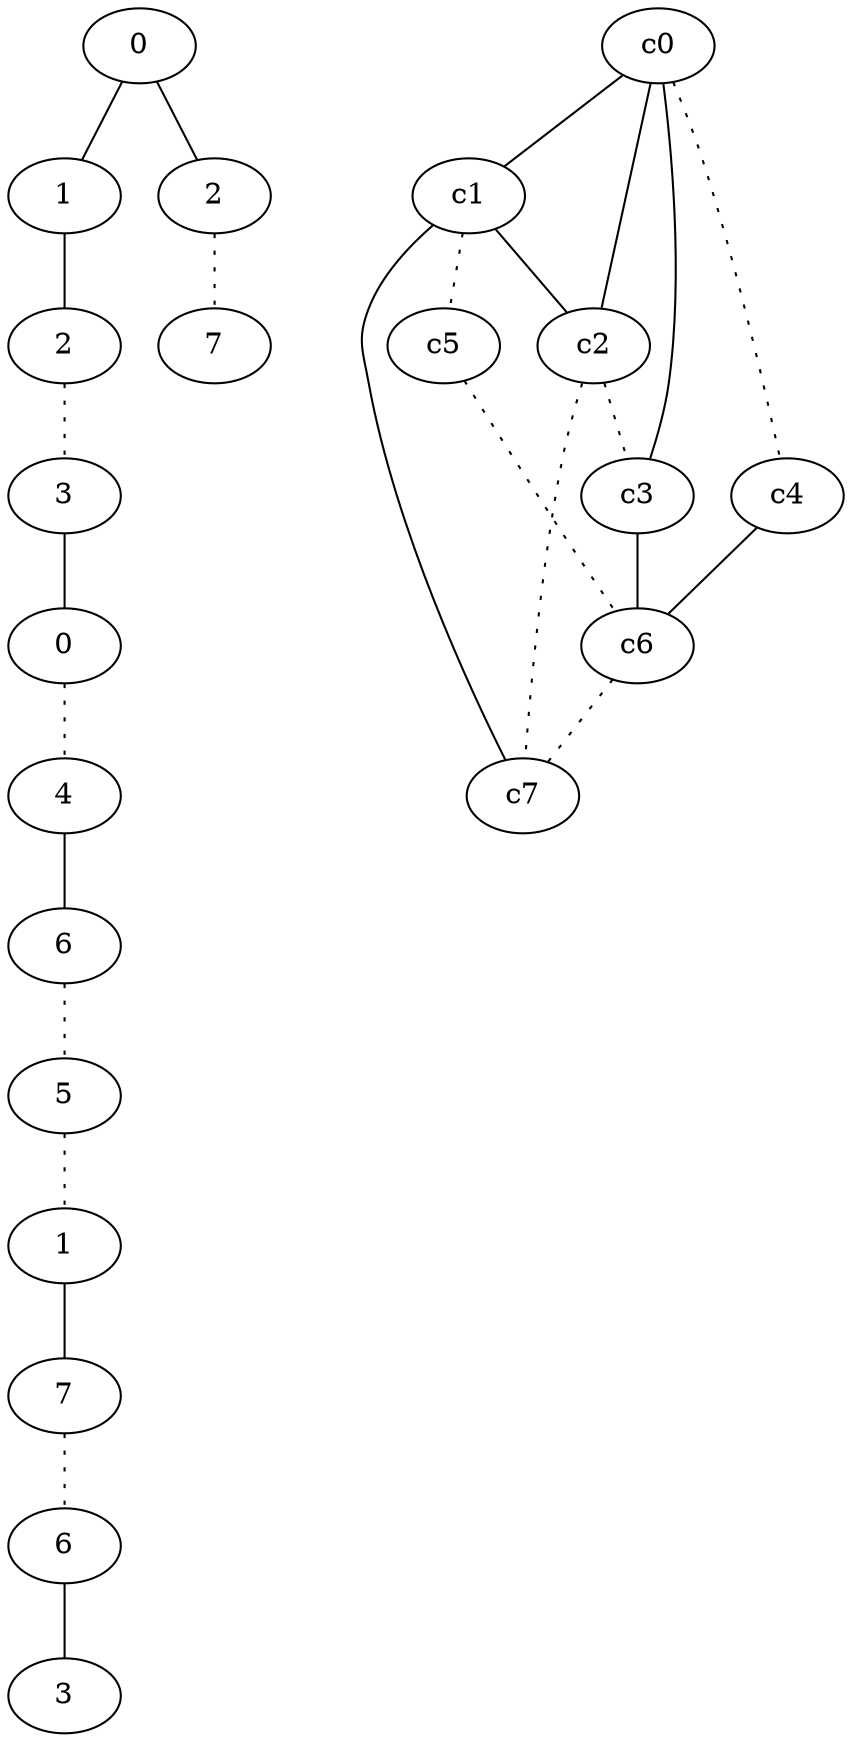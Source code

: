 graph {
a0[label=0];
a1[label=1];
a2[label=2];
a3[label=3];
a4[label=0];
a5[label=4];
a6[label=6];
a7[label=5];
a8[label=1];
a9[label=7];
a10[label=6];
a11[label=3];
a12[label=2];
a13[label=7];
a0 -- a1;
a0 -- a12;
a1 -- a2;
a2 -- a3 [style=dotted];
a3 -- a4;
a4 -- a5 [style=dotted];
a5 -- a6;
a6 -- a7 [style=dotted];
a7 -- a8 [style=dotted];
a8 -- a9;
a9 -- a10 [style=dotted];
a10 -- a11;
a12 -- a13 [style=dotted];
c0 -- c1;
c0 -- c2;
c0 -- c3;
c0 -- c4 [style=dotted];
c1 -- c2;
c1 -- c5 [style=dotted];
c1 -- c7;
c2 -- c3 [style=dotted];
c2 -- c7 [style=dotted];
c3 -- c6;
c4 -- c6;
c5 -- c6 [style=dotted];
c6 -- c7 [style=dotted];
}
